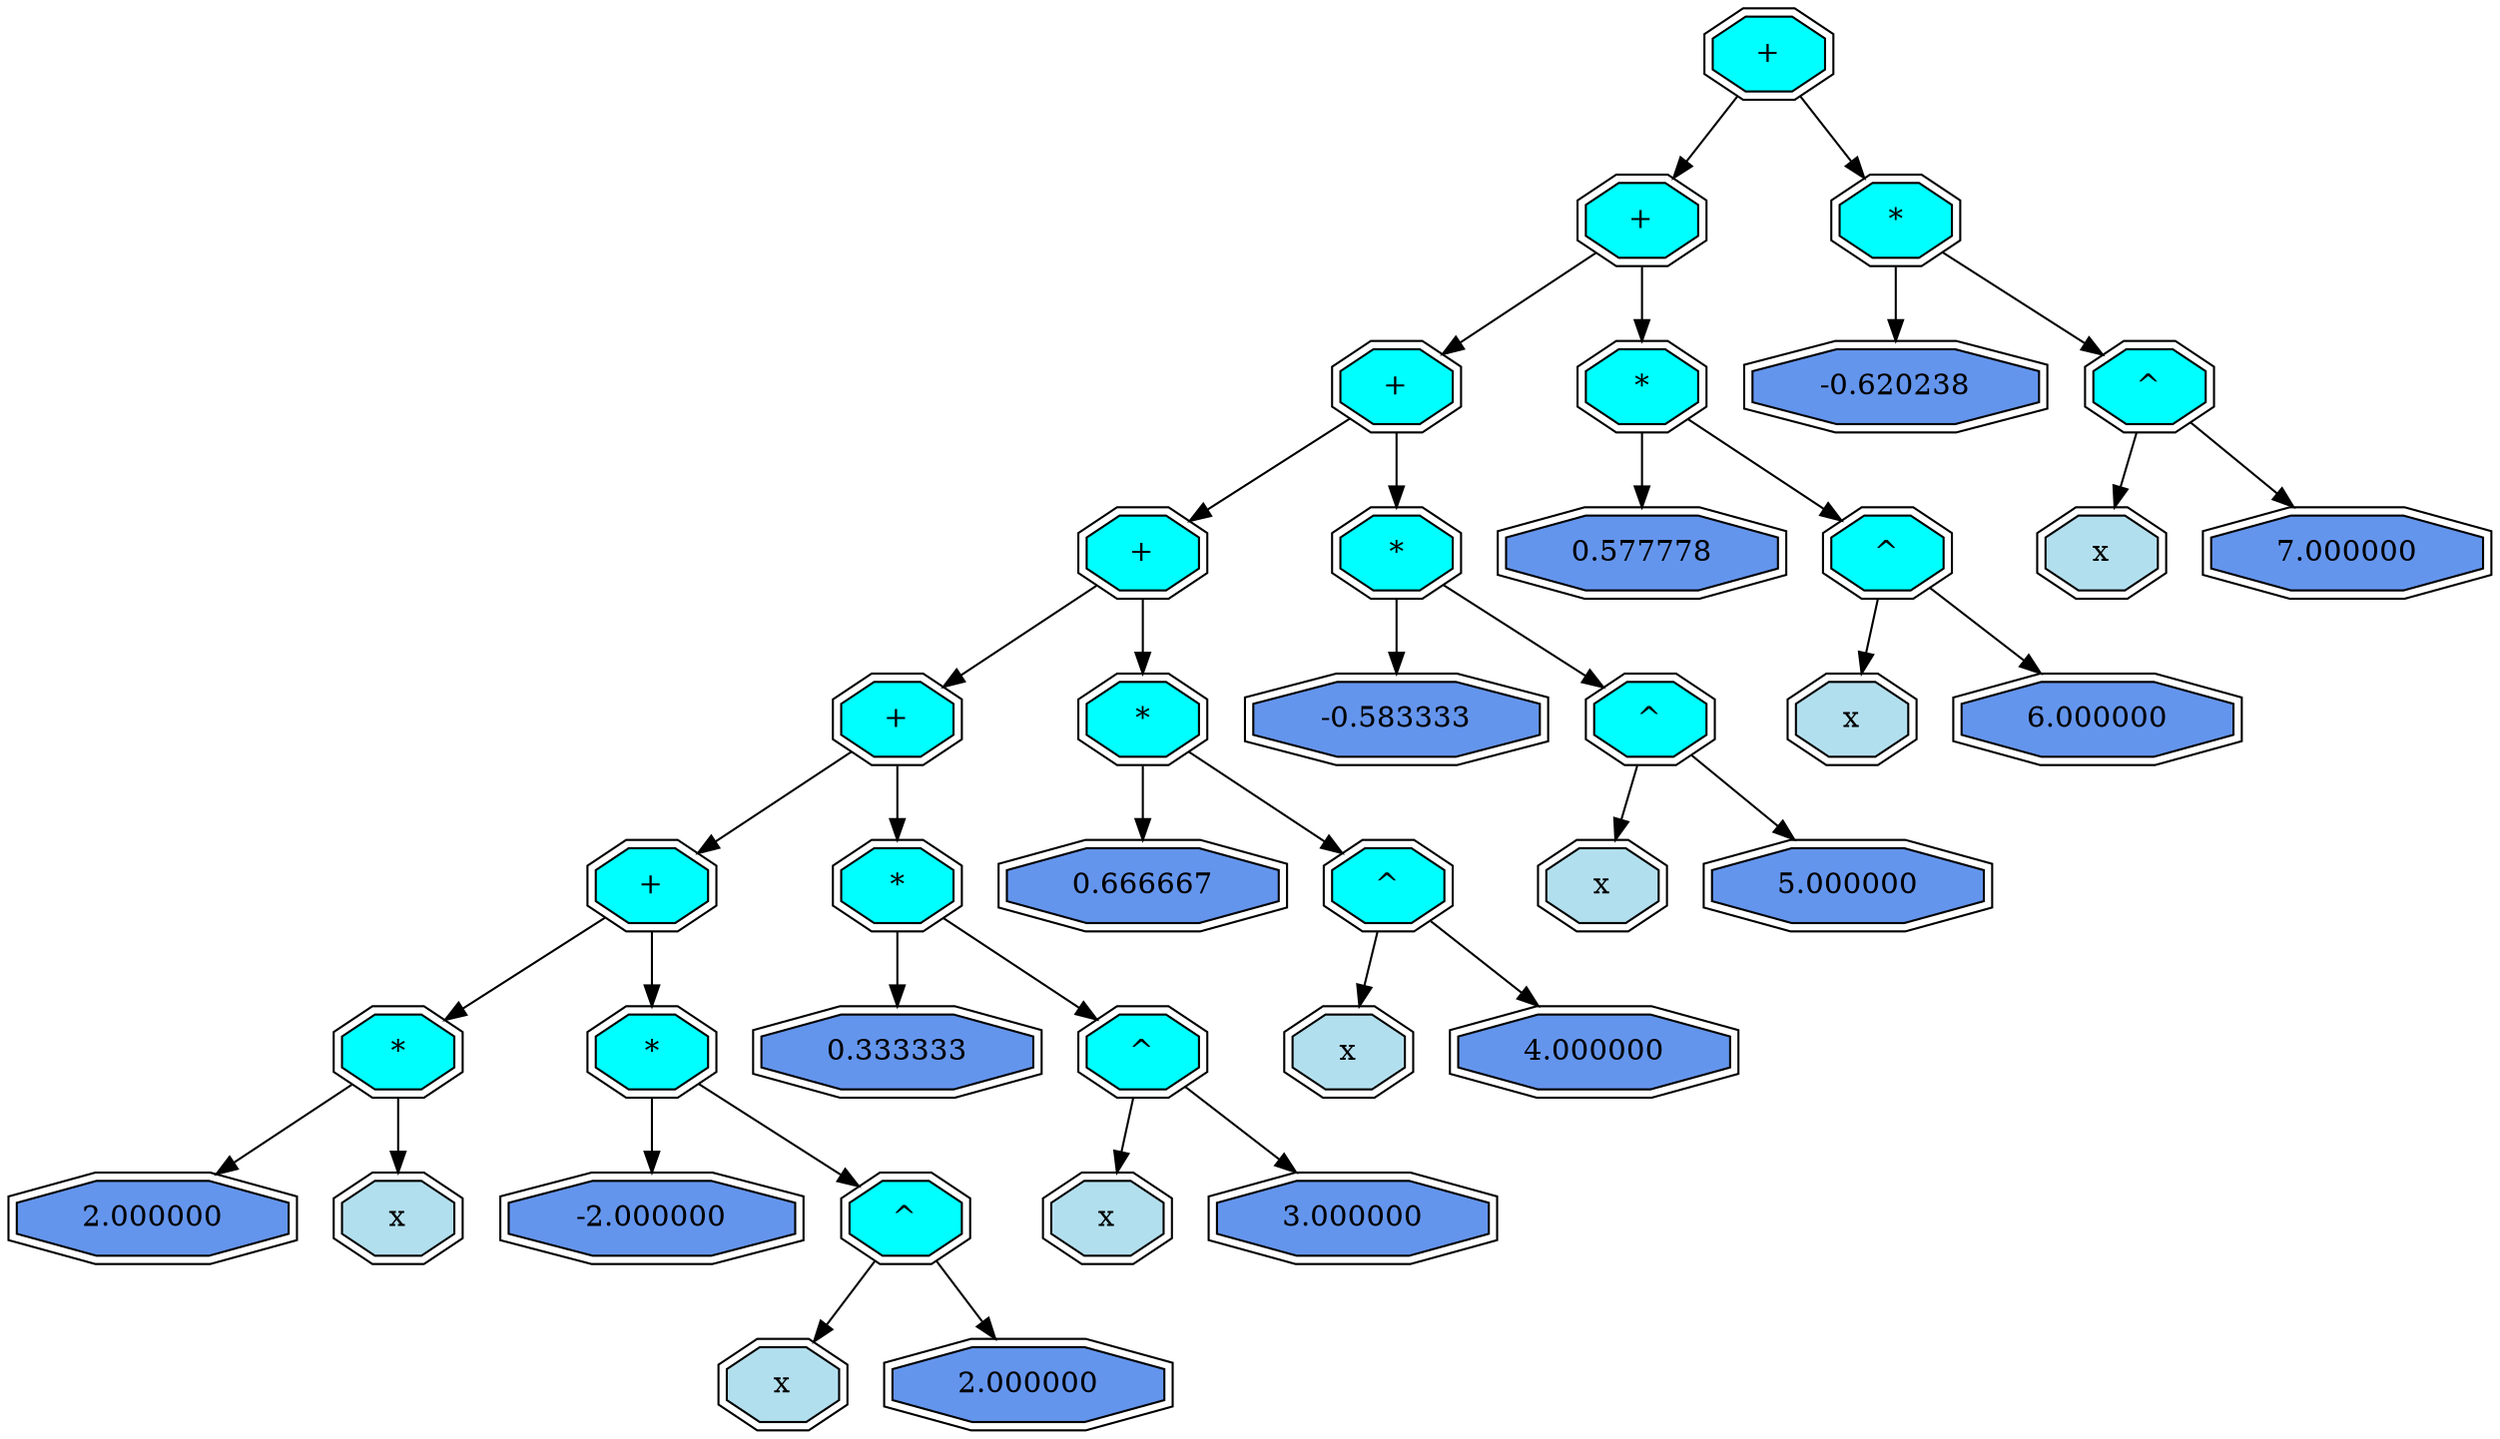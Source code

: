 digraph G { 
node [shape = record];
 12754701200  12754701200 [shape = doubleoctagon, style = filled, fillcolor = aqua  label = " + "];
12754701200 -> 12175517640
 12754701200 -> 12754701100 
 12175517640 [shape = doubleoctagon, style = filled, fillcolor = aqua  label = " + "];
12175517640 -> 12175517700
 12175517640 -> 12175540440 
 12175517700 [shape = doubleoctagon, style = filled, fillcolor = aqua  label = " + "];
12175517700 -> 12175517740
 12175517700 -> 12175521700 
 12175517740 [shape = doubleoctagon, style = filled, fillcolor = aqua  label = " + "];
12175517740 -> 12175520000
 12175517740 -> 12175521340 
 12175520000 [shape = doubleoctagon, style = filled, fillcolor = aqua  label = " + "];
12175520000 -> 12175520040
 12175520000 -> 12175521000 
 12175520040 [shape = doubleoctagon, style = filled, fillcolor = aqua  label = " + "];
12175520040 -> 12175520100
 12175520040 -> 12175520440 
 12175520100 [shape = doubleoctagon, style = filled, fillcolor = aqua  label = " * "];
12175520100 -> 12175520140
 12175520100 -> 12175520300 
 12175520140 [shape = doubleoctagon, style = filled, fillcolor = cornflowerblue  label = " 2.000000 "];
 12175520300 [shape = doubleoctagon, style = filled, fillcolor = lightblue2  label = " x "];
 12175520440 [shape = doubleoctagon, style = filled, fillcolor = aqua  label = " * "];
12175520440 -> 12175520500
 12175520440 -> 12175520640 
 12175520500 [shape = doubleoctagon, style = filled, fillcolor = cornflowerblue  label = " -2.000000 "];
 12175520640 [shape = doubleoctagon, style = filled, fillcolor = aqua  label = " ^ "];
12175520640 -> 12175520700
 12175520640 -> 12175520740 
 12175520700 [shape = doubleoctagon, style = filled, fillcolor = lightblue2  label = " x "];
 12175520740 [shape = doubleoctagon, style = filled, fillcolor = cornflowerblue  label = " 2.000000 "];
 12175521000 [shape = doubleoctagon, style = filled, fillcolor = aqua  label = " * "];
12175521000 -> 12175521040
 12175521000 -> 12175521200 
 12175521040 [shape = doubleoctagon, style = filled, fillcolor = cornflowerblue  label = " 0.333333 "];
 12175521200 [shape = doubleoctagon, style = filled, fillcolor = aqua  label = " ^ "];
12175521200 -> 12175521240
 12175521200 -> 12175521300 
 12175521240 [shape = doubleoctagon, style = filled, fillcolor = lightblue2  label = " x "];
 12175521300 [shape = doubleoctagon, style = filled, fillcolor = cornflowerblue  label = " 3.000000 "];
 12175521340 [shape = doubleoctagon, style = filled, fillcolor = aqua  label = " * "];
12175521340 -> 12175521400
 12175521340 -> 12175521540 
 12175521400 [shape = doubleoctagon, style = filled, fillcolor = cornflowerblue  label = " 0.666667 "];
 12175521540 [shape = doubleoctagon, style = filled, fillcolor = aqua  label = " ^ "];
12175521540 -> 12175521600
 12175521540 -> 12175521640 
 12175521600 [shape = doubleoctagon, style = filled, fillcolor = lightblue2  label = " x "];
 12175521640 [shape = doubleoctagon, style = filled, fillcolor = cornflowerblue  label = " 4.000000 "];
 12175521700 [shape = doubleoctagon, style = filled, fillcolor = aqua  label = " * "];
12175521700 -> 12175521740
 12175521700 -> 12175540300 
 12175521740 [shape = doubleoctagon, style = filled, fillcolor = cornflowerblue  label = " -0.583333 "];
 12175540300 [shape = doubleoctagon, style = filled, fillcolor = aqua  label = " ^ "];
12175540300 -> 12175540340
 12175540300 -> 12175540400 
 12175540340 [shape = doubleoctagon, style = filled, fillcolor = lightblue2  label = " x "];
 12175540400 [shape = doubleoctagon, style = filled, fillcolor = cornflowerblue  label = " 5.000000 "];
 12175540440 [shape = doubleoctagon, style = filled, fillcolor = aqua  label = " * "];
12175540440 -> 12175540500
 12175540440 -> 12175540640 
 12175540500 [shape = doubleoctagon, style = filled, fillcolor = cornflowerblue  label = " 0.577778 "];
 12175540640 [shape = doubleoctagon, style = filled, fillcolor = aqua  label = " ^ "];
12175540640 -> 12175540700
 12175540640 -> 12175540740 
 12175540700 [shape = doubleoctagon, style = filled, fillcolor = lightblue2  label = " x "];
 12175540740 [shape = doubleoctagon, style = filled, fillcolor = cornflowerblue  label = " 6.000000 "];
 12754701100 [shape = doubleoctagon, style = filled, fillcolor = aqua  label = " * "];
12754701100 -> 12754700700
 12754701100 -> 12754701040 
 12754700700 [shape = doubleoctagon, style = filled, fillcolor = cornflowerblue  label = " -0.620238 "];
 12754701040 [shape = doubleoctagon, style = filled, fillcolor = aqua  label = " ^ "];
12754701040 -> 12754700740
 12754701040 -> 12754701000 
 12754700740 [shape = doubleoctagon, style = filled, fillcolor = lightblue2  label = " x "];
 12754701000 [shape = doubleoctagon, style = filled, fillcolor = cornflowerblue  label = " 7.000000 "];
}
